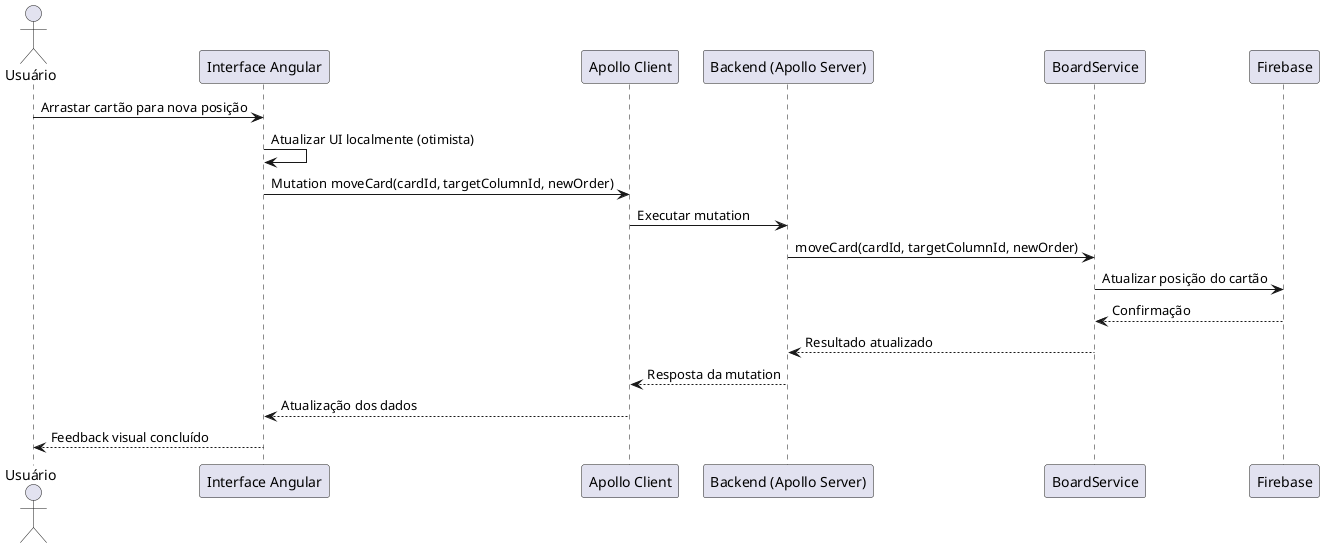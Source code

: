 @startuml Diagrama de Sequência - Mover Cartão

actor Usuário
participant "Interface Angular" as Frontend
participant "Apollo Client" as GraphQL
participant "Backend (Apollo Server)" as Backend
participant "BoardService" as Service
participant "Firebase" as DB

Usuário -> Frontend: Arrastar cartão para nova posição
Frontend -> Frontend: Atualizar UI localmente (otimista)
Frontend -> GraphQL: Mutation moveCard(cardId, targetColumnId, newOrder)
GraphQL -> Backend: Executar mutation
Backend -> Service: moveCard(cardId, targetColumnId, newOrder)
Service -> DB: Atualizar posição do cartão
DB --> Service: Confirmação
Service --> Backend: Resultado atualizado
Backend --> GraphQL: Resposta da mutation
GraphQL --> Frontend: Atualização dos dados
Frontend --> Usuário: Feedback visual concluído

@enduml 